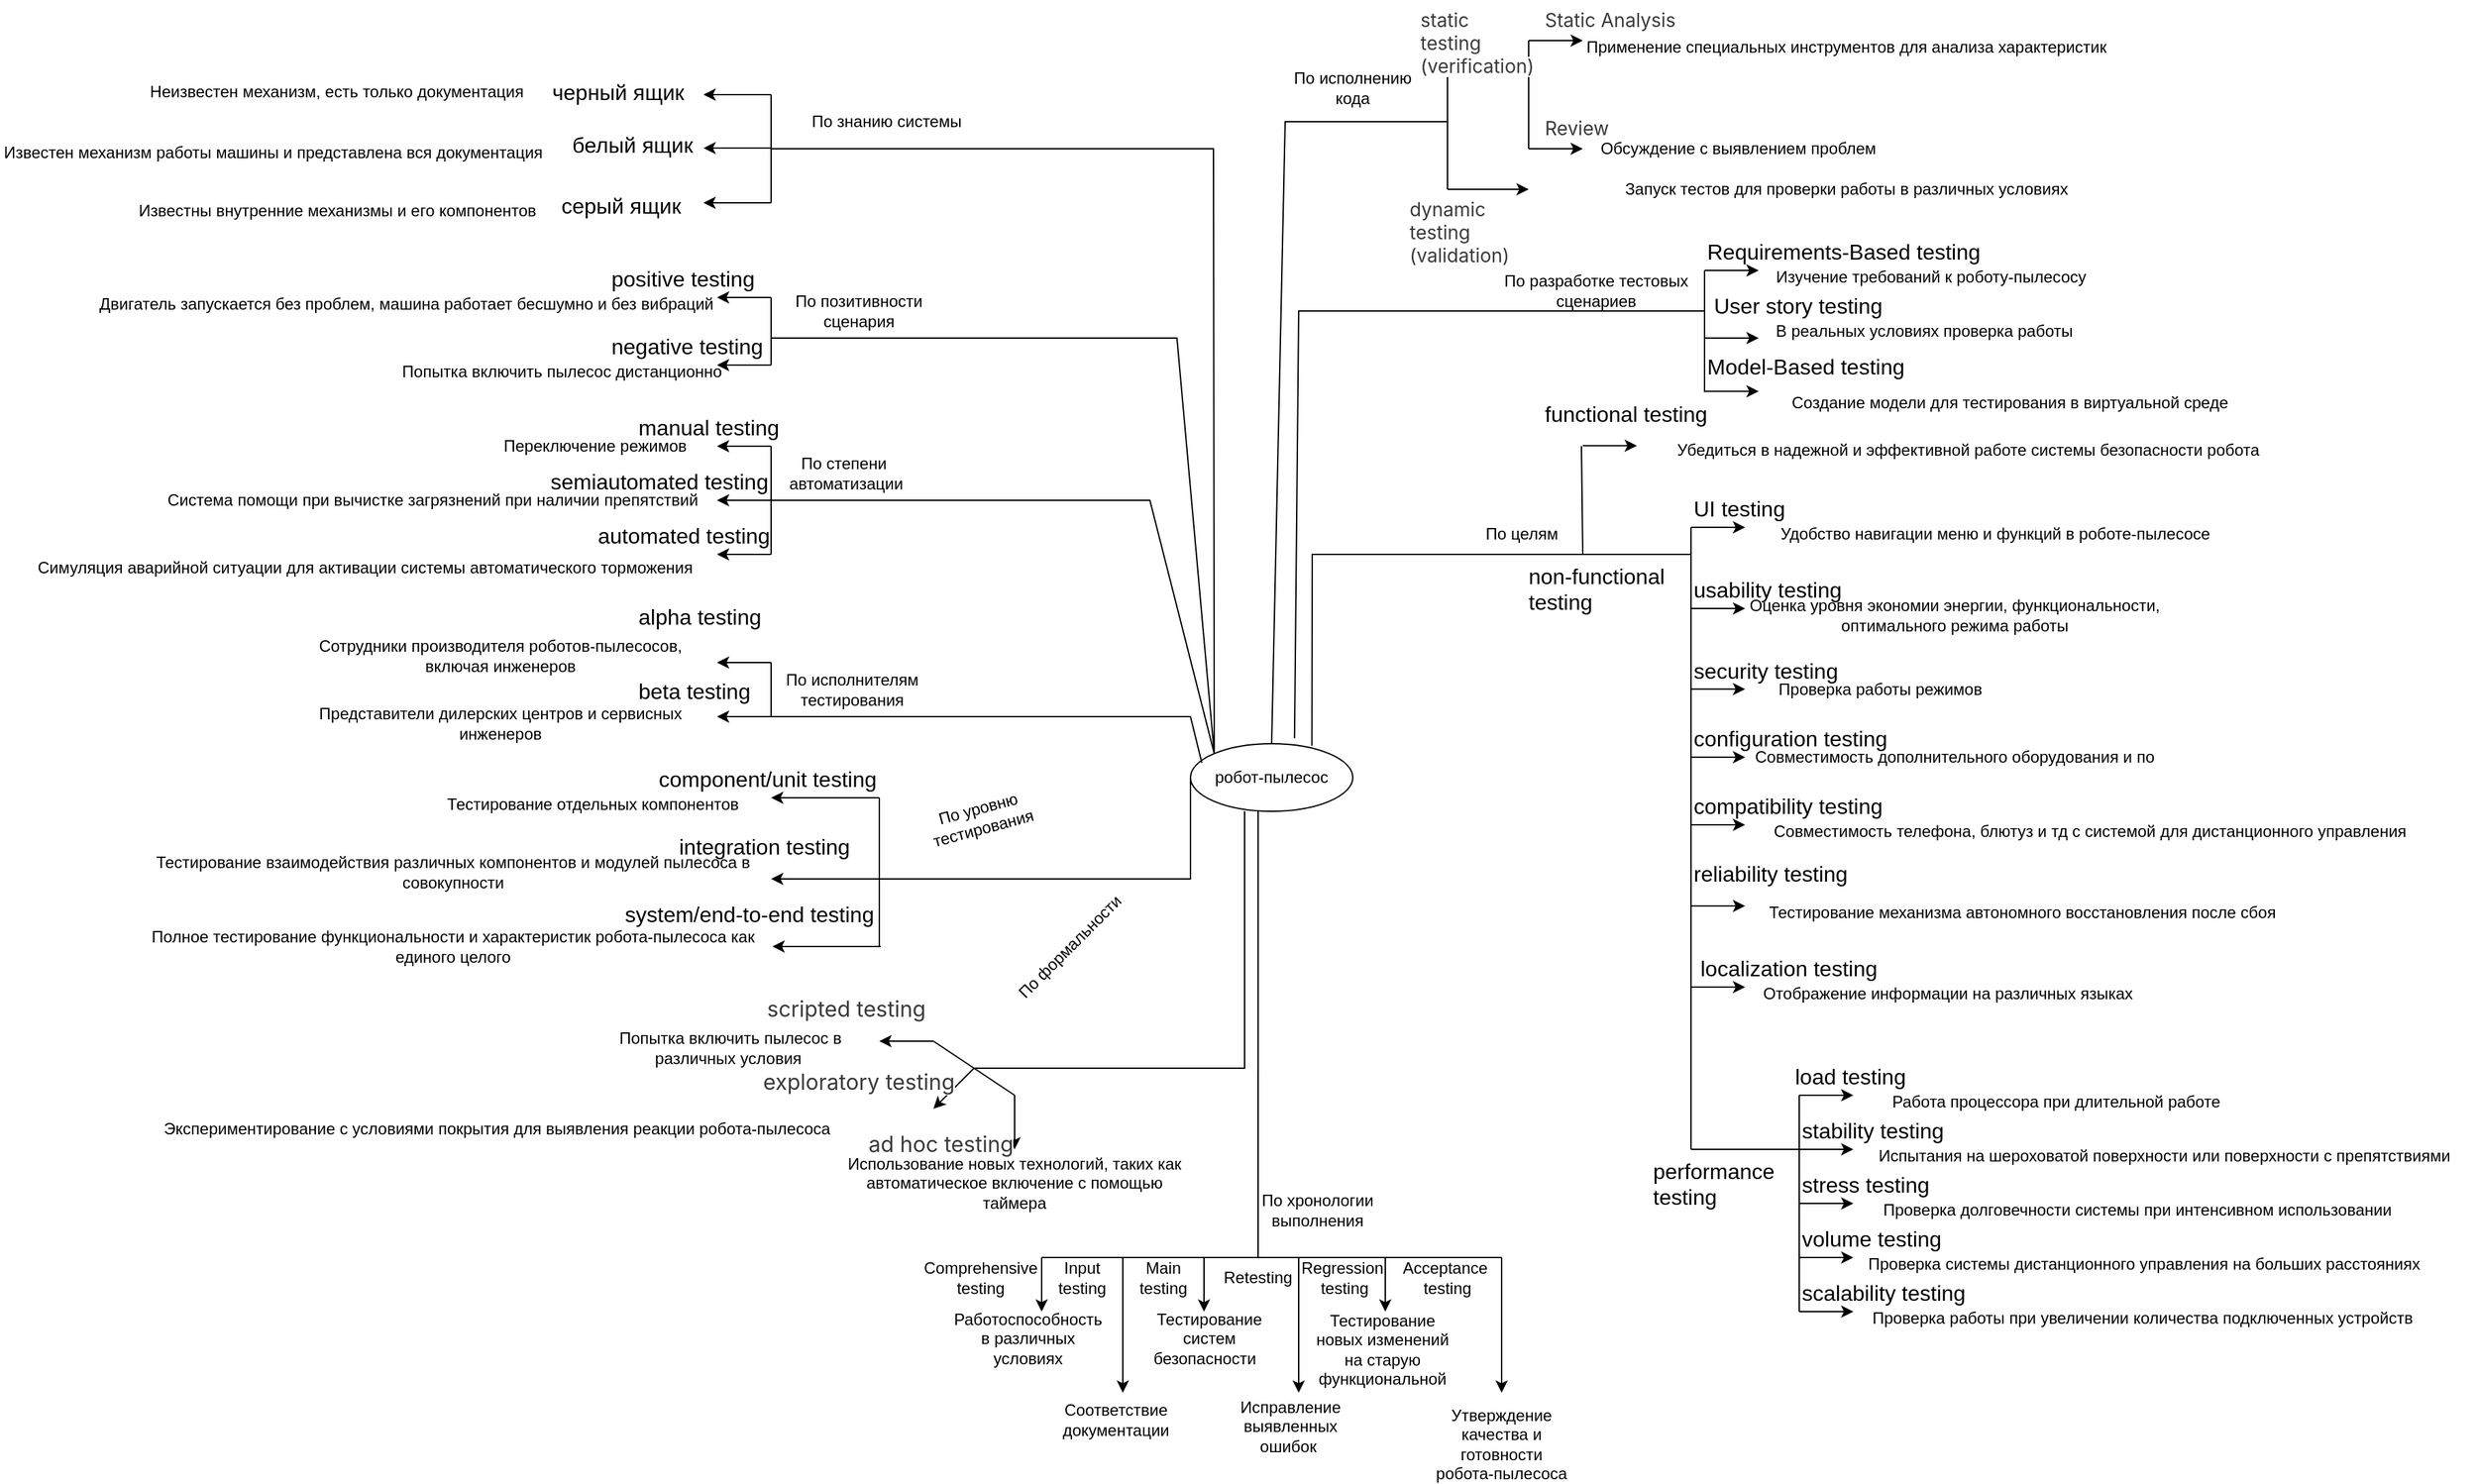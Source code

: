 <mxfile version="24.4.2" type="github">
  <diagram name="Страница — 1" id="Jsq6xCYmNxvNzVQoZNcL">
    <mxGraphModel dx="2459" dy="1100" grid="1" gridSize="10" guides="1" tooltips="1" connect="1" arrows="1" fold="1" page="1" pageScale="1" pageWidth="827" pageHeight="1169" math="0" shadow="0">
      <root>
        <mxCell id="0" />
        <mxCell id="1" parent="0" />
        <mxCell id="u6zsC0zCyDXQe2xTLqWm-1" value="робот-пылесос" style="ellipse;whiteSpace=wrap;html=1;" vertex="1" parent="1">
          <mxGeometry x="1360" y="750" width="120" height="50" as="geometry" />
        </mxCell>
        <mxCell id="u6zsC0zCyDXQe2xTLqWm-2" value="&lt;div&gt;По знанию системы&lt;/div&gt;" style="text;html=1;align=center;verticalAlign=middle;resizable=0;points=[];autosize=1;strokeColor=none;fillColor=none;" vertex="1" parent="1">
          <mxGeometry x="1070" y="275" width="130" height="30" as="geometry" />
        </mxCell>
        <mxCell id="u6zsC0zCyDXQe2xTLqWm-3" value="" style="endArrow=none;html=1;rounded=0;exitX=0;exitY=0;exitDx=0;exitDy=0;" edge="1" parent="1" source="u6zsC0zCyDXQe2xTLqWm-1">
          <mxGeometry width="50" height="50" relative="1" as="geometry">
            <mxPoint x="1100" y="440" as="sourcePoint" />
            <mxPoint x="1050" y="310" as="targetPoint" />
            <Array as="points">
              <mxPoint x="1377" y="310" />
              <mxPoint x="1210" y="310" />
            </Array>
          </mxGeometry>
        </mxCell>
        <mxCell id="u6zsC0zCyDXQe2xTLqWm-4" value="" style="endArrow=none;html=1;rounded=0;" edge="1" parent="1">
          <mxGeometry width="50" height="50" relative="1" as="geometry">
            <mxPoint x="1050" y="350" as="sourcePoint" />
            <mxPoint x="1050" y="270" as="targetPoint" />
          </mxGeometry>
        </mxCell>
        <mxCell id="u6zsC0zCyDXQe2xTLqWm-5" value="" style="endArrow=classic;html=1;rounded=0;" edge="1" parent="1">
          <mxGeometry width="50" height="50" relative="1" as="geometry">
            <mxPoint x="1050" y="270" as="sourcePoint" />
            <mxPoint x="1000" y="270" as="targetPoint" />
          </mxGeometry>
        </mxCell>
        <mxCell id="u6zsC0zCyDXQe2xTLqWm-6" value="" style="endArrow=classic;html=1;rounded=0;" edge="1" parent="1">
          <mxGeometry width="50" height="50" relative="1" as="geometry">
            <mxPoint x="1050" y="309.52" as="sourcePoint" />
            <mxPoint x="1000" y="309.52" as="targetPoint" />
          </mxGeometry>
        </mxCell>
        <mxCell id="u6zsC0zCyDXQe2xTLqWm-7" value="" style="endArrow=classic;html=1;rounded=0;" edge="1" parent="1">
          <mxGeometry width="50" height="50" relative="1" as="geometry">
            <mxPoint x="1050" y="350" as="sourcePoint" />
            <mxPoint x="1000" y="350" as="targetPoint" />
          </mxGeometry>
        </mxCell>
        <mxCell id="u6zsC0zCyDXQe2xTLqWm-8" value="Неизвестен механизм, есть только документация" style="text;html=1;align=center;verticalAlign=middle;whiteSpace=wrap;rounded=0;" vertex="1" parent="1">
          <mxGeometry x="553.75" y="243" width="350" height="50" as="geometry" />
        </mxCell>
        <mxCell id="u6zsC0zCyDXQe2xTLqWm-9" value="Известен механизм работы машины и представлена вся документация" style="text;html=1;align=center;verticalAlign=middle;whiteSpace=wrap;rounded=0;" vertex="1" parent="1">
          <mxGeometry x="480" y="283" width="403.75" height="60" as="geometry" />
        </mxCell>
        <mxCell id="u6zsC0zCyDXQe2xTLqWm-10" value="Известны внутренние механизмы и его компонентов" style="text;html=1;align=center;verticalAlign=middle;resizable=0;points=[];autosize=1;strokeColor=none;fillColor=none;" vertex="1" parent="1">
          <mxGeometry x="568.75" y="341" width="320" height="30" as="geometry" />
        </mxCell>
        <mxCell id="u6zsC0zCyDXQe2xTLqWm-11" value="" style="endArrow=none;html=1;rounded=0;exitX=0;exitY=0;exitDx=0;exitDy=0;" edge="1" parent="1" source="u6zsC0zCyDXQe2xTLqWm-1">
          <mxGeometry width="50" height="50" relative="1" as="geometry">
            <mxPoint x="1230" y="730" as="sourcePoint" />
            <mxPoint x="1050" y="450" as="targetPoint" />
            <Array as="points">
              <mxPoint x="1350" y="450" />
              <mxPoint x="1180" y="450" />
            </Array>
          </mxGeometry>
        </mxCell>
        <mxCell id="u6zsC0zCyDXQe2xTLqWm-12" value="" style="endArrow=none;html=1;rounded=0;" edge="1" parent="1">
          <mxGeometry width="50" height="50" relative="1" as="geometry">
            <mxPoint x="1050" y="470" as="sourcePoint" />
            <mxPoint x="1050" y="420" as="targetPoint" />
          </mxGeometry>
        </mxCell>
        <mxCell id="u6zsC0zCyDXQe2xTLqWm-13" value="" style="endArrow=classic;html=1;rounded=0;" edge="1" parent="1">
          <mxGeometry width="50" height="50" relative="1" as="geometry">
            <mxPoint x="1050" y="420" as="sourcePoint" />
            <mxPoint x="1010" y="420" as="targetPoint" />
          </mxGeometry>
        </mxCell>
        <mxCell id="u6zsC0zCyDXQe2xTLqWm-14" value="" style="endArrow=classic;html=1;rounded=0;" edge="1" parent="1">
          <mxGeometry width="50" height="50" relative="1" as="geometry">
            <mxPoint x="1050" y="470" as="sourcePoint" />
            <mxPoint x="1010" y="470" as="targetPoint" />
          </mxGeometry>
        </mxCell>
        <mxCell id="u6zsC0zCyDXQe2xTLqWm-15" value="По позитивности сценария" style="text;html=1;align=center;verticalAlign=middle;whiteSpace=wrap;rounded=0;" vertex="1" parent="1">
          <mxGeometry x="1060" y="410" width="110" height="40" as="geometry" />
        </mxCell>
        <mxCell id="u6zsC0zCyDXQe2xTLqWm-16" value="Двигатель запускается без проблем, машина работает бесшумно и без вибраций" style="text;html=1;align=center;verticalAlign=middle;resizable=0;points=[];autosize=1;strokeColor=none;fillColor=none;" vertex="1" parent="1">
          <mxGeometry x="540" y="410" width="480" height="30" as="geometry" />
        </mxCell>
        <mxCell id="u6zsC0zCyDXQe2xTLqWm-17" value="Попытка включить пылесос дистанционно" style="text;html=1;align=center;verticalAlign=middle;resizable=0;points=[];autosize=1;strokeColor=none;fillColor=none;" vertex="1" parent="1">
          <mxGeometry x="765" y="460" width="260" height="30" as="geometry" />
        </mxCell>
        <mxCell id="u6zsC0zCyDXQe2xTLqWm-18" value="" style="endArrow=none;html=1;rounded=0;exitX=0;exitY=0;exitDx=0;exitDy=0;" edge="1" parent="1" source="u6zsC0zCyDXQe2xTLqWm-1">
          <mxGeometry width="50" height="50" relative="1" as="geometry">
            <mxPoint x="1370" y="750" as="sourcePoint" />
            <mxPoint x="1050" y="570" as="targetPoint" />
            <Array as="points">
              <mxPoint x="1330" y="570" />
              <mxPoint x="1140" y="570" />
            </Array>
          </mxGeometry>
        </mxCell>
        <mxCell id="u6zsC0zCyDXQe2xTLqWm-19" value="По степени&amp;nbsp;&lt;div&gt;автоматизации&lt;/div&gt;" style="text;html=1;align=center;verticalAlign=middle;resizable=0;points=[];autosize=1;strokeColor=none;fillColor=none;" vertex="1" parent="1">
          <mxGeometry x="1050" y="530" width="110" height="40" as="geometry" />
        </mxCell>
        <mxCell id="u6zsC0zCyDXQe2xTLqWm-20" value="" style="endArrow=none;html=1;rounded=0;" edge="1" parent="1">
          <mxGeometry width="50" height="50" relative="1" as="geometry">
            <mxPoint x="1050" y="610" as="sourcePoint" />
            <mxPoint x="1050" y="530" as="targetPoint" />
          </mxGeometry>
        </mxCell>
        <mxCell id="u6zsC0zCyDXQe2xTLqWm-21" value="" style="endArrow=classic;html=1;rounded=0;" edge="1" parent="1">
          <mxGeometry width="50" height="50" relative="1" as="geometry">
            <mxPoint x="1050" y="530" as="sourcePoint" />
            <mxPoint x="1010" y="530" as="targetPoint" />
          </mxGeometry>
        </mxCell>
        <mxCell id="u6zsC0zCyDXQe2xTLqWm-22" value="Переключение режимов" style="text;html=1;align=center;verticalAlign=middle;whiteSpace=wrap;rounded=0;" vertex="1" parent="1">
          <mxGeometry x="840" y="520" width="160" height="20" as="geometry" />
        </mxCell>
        <mxCell id="u6zsC0zCyDXQe2xTLqWm-23" value="" style="endArrow=classic;html=1;rounded=0;" edge="1" parent="1">
          <mxGeometry width="50" height="50" relative="1" as="geometry">
            <mxPoint x="1050" y="570" as="sourcePoint" />
            <mxPoint x="1010" y="570" as="targetPoint" />
          </mxGeometry>
        </mxCell>
        <mxCell id="u6zsC0zCyDXQe2xTLqWm-24" value="" style="endArrow=classic;html=1;rounded=0;" edge="1" parent="1">
          <mxGeometry width="50" height="50" relative="1" as="geometry">
            <mxPoint x="1050" y="610" as="sourcePoint" />
            <mxPoint x="1010" y="610" as="targetPoint" />
          </mxGeometry>
        </mxCell>
        <mxCell id="u6zsC0zCyDXQe2xTLqWm-25" value="Система помощи при вычистке загрязнений при наличии препятствий" style="text;html=1;align=center;verticalAlign=middle;whiteSpace=wrap;rounded=0;" vertex="1" parent="1">
          <mxGeometry x="590" y="560" width="420" height="20" as="geometry" />
        </mxCell>
        <mxCell id="u6zsC0zCyDXQe2xTLqWm-26" value="Симуляция аварийной ситуации для активации системы автоматического торможения" style="text;html=1;align=center;verticalAlign=middle;whiteSpace=wrap;rounded=0;" vertex="1" parent="1">
          <mxGeometry x="490" y="600" width="520" height="40" as="geometry" />
        </mxCell>
        <mxCell id="u6zsC0zCyDXQe2xTLqWm-27" value="" style="endArrow=none;html=1;rounded=0;entryX=0.07;entryY=0.282;entryDx=0;entryDy=0;entryPerimeter=0;" edge="1" parent="1" target="u6zsC0zCyDXQe2xTLqWm-1">
          <mxGeometry width="50" height="50" relative="1" as="geometry">
            <mxPoint x="1050" y="730" as="sourcePoint" />
            <mxPoint x="1250" y="730" as="targetPoint" />
            <Array as="points">
              <mxPoint x="1200" y="730" />
              <mxPoint x="1360" y="730" />
            </Array>
          </mxGeometry>
        </mxCell>
        <mxCell id="u6zsC0zCyDXQe2xTLqWm-28" value="По исполнителям тестирования" style="text;html=1;align=center;verticalAlign=middle;whiteSpace=wrap;rounded=0;" vertex="1" parent="1">
          <mxGeometry x="1050" y="690" width="120" height="40" as="geometry" />
        </mxCell>
        <mxCell id="u6zsC0zCyDXQe2xTLqWm-29" value="" style="endArrow=none;html=1;rounded=0;" edge="1" parent="1">
          <mxGeometry width="50" height="50" relative="1" as="geometry">
            <mxPoint x="1050" y="730" as="sourcePoint" />
            <mxPoint x="1050" y="690" as="targetPoint" />
          </mxGeometry>
        </mxCell>
        <mxCell id="u6zsC0zCyDXQe2xTLqWm-30" value="" style="endArrow=classic;html=1;rounded=0;" edge="1" parent="1">
          <mxGeometry width="50" height="50" relative="1" as="geometry">
            <mxPoint x="1050" y="690" as="sourcePoint" />
            <mxPoint x="1010" y="690" as="targetPoint" />
          </mxGeometry>
        </mxCell>
        <mxCell id="u6zsC0zCyDXQe2xTLqWm-31" value="" style="endArrow=classic;html=1;rounded=0;" edge="1" parent="1">
          <mxGeometry width="50" height="50" relative="1" as="geometry">
            <mxPoint x="1050" y="730" as="sourcePoint" />
            <mxPoint x="1010" y="730" as="targetPoint" />
          </mxGeometry>
        </mxCell>
        <mxCell id="u6zsC0zCyDXQe2xTLqWm-32" value="Сотрудники производителя роботов-пылесосов, включая инженеров" style="text;html=1;align=center;verticalAlign=middle;whiteSpace=wrap;rounded=0;" vertex="1" parent="1">
          <mxGeometry x="690" y="670" width="320" height="30" as="geometry" />
        </mxCell>
        <mxCell id="u6zsC0zCyDXQe2xTLqWm-33" value="Представители дилерских центров и сервисных инженеров" style="text;html=1;align=center;verticalAlign=middle;whiteSpace=wrap;rounded=0;" vertex="1" parent="1">
          <mxGeometry x="700" y="720" width="300" height="30" as="geometry" />
        </mxCell>
        <mxCell id="u6zsC0zCyDXQe2xTLqWm-34" value="" style="endArrow=none;html=1;rounded=0;entryX=0;entryY=0.5;entryDx=0;entryDy=0;" edge="1" parent="1" target="u6zsC0zCyDXQe2xTLqWm-1">
          <mxGeometry width="50" height="50" relative="1" as="geometry">
            <mxPoint x="1130" y="850" as="sourcePoint" />
            <mxPoint x="1130" y="790" as="targetPoint" />
            <Array as="points">
              <mxPoint x="1360" y="850" />
            </Array>
          </mxGeometry>
        </mxCell>
        <mxCell id="u6zsC0zCyDXQe2xTLqWm-35" value="" style="endArrow=none;html=1;rounded=0;" edge="1" parent="1">
          <mxGeometry width="50" height="50" relative="1" as="geometry">
            <mxPoint x="1130" y="900" as="sourcePoint" />
            <mxPoint x="1130" y="790" as="targetPoint" />
          </mxGeometry>
        </mxCell>
        <mxCell id="u6zsC0zCyDXQe2xTLqWm-36" value="" style="endArrow=classic;html=1;rounded=0;" edge="1" parent="1">
          <mxGeometry width="50" height="50" relative="1" as="geometry">
            <mxPoint x="1130" y="790" as="sourcePoint" />
            <mxPoint x="1050" y="790" as="targetPoint" />
          </mxGeometry>
        </mxCell>
        <mxCell id="u6zsC0zCyDXQe2xTLqWm-37" value="По уровню тестирования" style="text;html=1;align=center;verticalAlign=middle;whiteSpace=wrap;rounded=0;rotation=-15;" vertex="1" parent="1">
          <mxGeometry x="1140" y="790" width="130" height="30" as="geometry" />
        </mxCell>
        <mxCell id="u6zsC0zCyDXQe2xTLqWm-38" value="Тестирование отдельных компонентов&amp;nbsp;" style="text;html=1;align=center;verticalAlign=middle;whiteSpace=wrap;rounded=0;" vertex="1" parent="1">
          <mxGeometry x="790" y="780" width="260" height="30" as="geometry" />
        </mxCell>
        <mxCell id="u6zsC0zCyDXQe2xTLqWm-39" value="" style="endArrow=classic;html=1;rounded=0;" edge="1" parent="1">
          <mxGeometry width="50" height="50" relative="1" as="geometry">
            <mxPoint x="1130" y="850" as="sourcePoint" />
            <mxPoint x="1050" y="850" as="targetPoint" />
          </mxGeometry>
        </mxCell>
        <mxCell id="u6zsC0zCyDXQe2xTLqWm-40" value="Тестирование взаимодействия различных компонентов и модулей пылесоса в совокупности" style="text;html=1;align=center;verticalAlign=middle;whiteSpace=wrap;rounded=0;" vertex="1" parent="1">
          <mxGeometry x="590" y="830" width="450" height="30" as="geometry" />
        </mxCell>
        <mxCell id="u6zsC0zCyDXQe2xTLqWm-41" value="" style="endArrow=classic;html=1;rounded=0;" edge="1" parent="1">
          <mxGeometry width="50" height="50" relative="1" as="geometry">
            <mxPoint x="1131" y="900" as="sourcePoint" />
            <mxPoint x="1051" y="900" as="targetPoint" />
          </mxGeometry>
        </mxCell>
        <mxCell id="u6zsC0zCyDXQe2xTLqWm-42" value="Полное тестирование функциональности и характеристик робота-пылесоса как единого целого" style="text;html=1;align=center;verticalAlign=middle;whiteSpace=wrap;rounded=0;" vertex="1" parent="1">
          <mxGeometry x="590" y="885" width="450" height="30" as="geometry" />
        </mxCell>
        <mxCell id="u6zsC0zCyDXQe2xTLqWm-43" value="" style="endArrow=none;html=1;rounded=0;" edge="1" parent="1">
          <mxGeometry width="50" height="50" relative="1" as="geometry">
            <mxPoint x="1200" y="990" as="sourcePoint" />
            <mxPoint x="1400" y="800" as="targetPoint" />
            <Array as="points">
              <mxPoint x="1400" y="990" />
            </Array>
          </mxGeometry>
        </mxCell>
        <mxCell id="u6zsC0zCyDXQe2xTLqWm-44" value="" style="endArrow=none;html=1;rounded=0;" edge="1" parent="1">
          <mxGeometry width="50" height="50" relative="1" as="geometry">
            <mxPoint x="1170" y="970" as="sourcePoint" />
            <mxPoint x="1230" y="1010" as="targetPoint" />
          </mxGeometry>
        </mxCell>
        <mxCell id="u6zsC0zCyDXQe2xTLqWm-45" value="По формальности" style="text;html=1;align=center;verticalAlign=middle;whiteSpace=wrap;rounded=0;rotation=-45;" vertex="1" parent="1">
          <mxGeometry x="1216.21" y="890" width="110" height="20" as="geometry" />
        </mxCell>
        <mxCell id="u6zsC0zCyDXQe2xTLqWm-46" value="" style="endArrow=classic;html=1;rounded=0;" edge="1" parent="1">
          <mxGeometry width="50" height="50" relative="1" as="geometry">
            <mxPoint x="1170" y="970" as="sourcePoint" />
            <mxPoint x="1130" y="970" as="targetPoint" />
          </mxGeometry>
        </mxCell>
        <mxCell id="u6zsC0zCyDXQe2xTLqWm-47" value="Попытка включить пылесос в различных условия&amp;nbsp;" style="text;html=1;align=center;verticalAlign=middle;whiteSpace=wrap;rounded=0;" vertex="1" parent="1">
          <mxGeometry x="910" y="960" width="220" height="30" as="geometry" />
        </mxCell>
        <mxCell id="u6zsC0zCyDXQe2xTLqWm-48" value="" style="endArrow=classic;html=1;rounded=0;" edge="1" parent="1">
          <mxGeometry width="50" height="50" relative="1" as="geometry">
            <mxPoint x="1200" y="990" as="sourcePoint" />
            <mxPoint x="1170" y="1020" as="targetPoint" />
          </mxGeometry>
        </mxCell>
        <mxCell id="u6zsC0zCyDXQe2xTLqWm-49" value="Экспериментирование с условиями покрытия для выявления реакции робота-пылесоса" style="text;html=1;align=center;verticalAlign=middle;whiteSpace=wrap;rounded=0;" vertex="1" parent="1">
          <mxGeometry x="575" y="1020" width="545" height="30" as="geometry" />
        </mxCell>
        <mxCell id="u6zsC0zCyDXQe2xTLqWm-50" value="" style="endArrow=classic;html=1;rounded=0;" edge="1" parent="1">
          <mxGeometry width="50" height="50" relative="1" as="geometry">
            <mxPoint x="1230" y="1010" as="sourcePoint" />
            <mxPoint x="1230" y="1050" as="targetPoint" />
          </mxGeometry>
        </mxCell>
        <mxCell id="u6zsC0zCyDXQe2xTLqWm-51" value="Использование новых технологий, таких как автоматическое включение с помощью таймера" style="text;html=1;align=center;verticalAlign=middle;whiteSpace=wrap;rounded=0;" vertex="1" parent="1">
          <mxGeometry x="1100" y="1060" width="260" height="30" as="geometry" />
        </mxCell>
        <mxCell id="u6zsC0zCyDXQe2xTLqWm-52" value="" style="endArrow=none;html=1;rounded=0;exitX=0.5;exitY=0;exitDx=0;exitDy=0;" edge="1" parent="1" source="u6zsC0zCyDXQe2xTLqWm-1">
          <mxGeometry width="50" height="50" relative="1" as="geometry">
            <mxPoint x="1560" y="540" as="sourcePoint" />
            <mxPoint x="1550" y="290" as="targetPoint" />
            <Array as="points">
              <mxPoint x="1430" y="290" />
            </Array>
          </mxGeometry>
        </mxCell>
        <mxCell id="u6zsC0zCyDXQe2xTLqWm-53" value="" style="endArrow=none;html=1;rounded=0;" edge="1" parent="1">
          <mxGeometry width="50" height="50" relative="1" as="geometry">
            <mxPoint x="1550" y="340" as="sourcePoint" />
            <mxPoint x="1550" y="250" as="targetPoint" />
          </mxGeometry>
        </mxCell>
        <mxCell id="u6zsC0zCyDXQe2xTLqWm-54" value="По&lt;span style=&quot;background-color: initial;&quot;&gt;&amp;nbsp;исполнению кода&lt;/span&gt;" style="text;html=1;align=center;verticalAlign=middle;whiteSpace=wrap;rounded=0;" vertex="1" parent="1">
          <mxGeometry x="1430" y="250" width="100" height="30" as="geometry" />
        </mxCell>
        <mxCell id="u6zsC0zCyDXQe2xTLqWm-55" value="" style="endArrow=none;html=1;rounded=0;" edge="1" parent="1">
          <mxGeometry width="50" height="50" relative="1" as="geometry">
            <mxPoint x="1550" y="250" as="sourcePoint" />
            <mxPoint x="1610" y="250" as="targetPoint" />
          </mxGeometry>
        </mxCell>
        <mxCell id="u6zsC0zCyDXQe2xTLqWm-56" value="" style="endArrow=none;html=1;rounded=0;" edge="1" parent="1">
          <mxGeometry width="50" height="50" relative="1" as="geometry">
            <mxPoint x="1610" y="310" as="sourcePoint" />
            <mxPoint x="1610" y="230" as="targetPoint" />
          </mxGeometry>
        </mxCell>
        <mxCell id="u6zsC0zCyDXQe2xTLqWm-57" value="" style="endArrow=classic;html=1;rounded=0;" edge="1" parent="1">
          <mxGeometry width="50" height="50" relative="1" as="geometry">
            <mxPoint x="1610" y="230" as="sourcePoint" />
            <mxPoint x="1650" y="230" as="targetPoint" />
          </mxGeometry>
        </mxCell>
        <mxCell id="u6zsC0zCyDXQe2xTLqWm-58" value="Применение специальных инструментов для анализа характеристик" style="text;html=1;align=center;verticalAlign=middle;whiteSpace=wrap;rounded=0;" vertex="1" parent="1">
          <mxGeometry x="1650" y="220" width="390" height="30" as="geometry" />
        </mxCell>
        <mxCell id="u6zsC0zCyDXQe2xTLqWm-59" value="" style="endArrow=classic;html=1;rounded=0;" edge="1" parent="1">
          <mxGeometry width="50" height="50" relative="1" as="geometry">
            <mxPoint x="1610" y="310" as="sourcePoint" />
            <mxPoint x="1650" y="310" as="targetPoint" />
          </mxGeometry>
        </mxCell>
        <mxCell id="u6zsC0zCyDXQe2xTLqWm-60" value="" style="endArrow=classic;html=1;rounded=0;" edge="1" parent="1">
          <mxGeometry width="50" height="50" relative="1" as="geometry">
            <mxPoint x="1550" y="340" as="sourcePoint" />
            <mxPoint x="1610" y="340" as="targetPoint" />
          </mxGeometry>
        </mxCell>
        <mxCell id="u6zsC0zCyDXQe2xTLqWm-61" value="Запуск тестов для проверки работы в различных условиях" style="text;html=1;align=center;verticalAlign=middle;whiteSpace=wrap;rounded=0;" vertex="1" parent="1">
          <mxGeometry x="1609" y="325" width="472" height="30" as="geometry" />
        </mxCell>
        <mxCell id="u6zsC0zCyDXQe2xTLqWm-62" value="Обсуждение с выявлением проблем" style="text;html=1;align=center;verticalAlign=middle;whiteSpace=wrap;rounded=0;" vertex="1" parent="1">
          <mxGeometry x="1650" y="295" width="230" height="30" as="geometry" />
        </mxCell>
        <mxCell id="u6zsC0zCyDXQe2xTLqWm-63" value="" style="endArrow=none;html=1;rounded=0;exitX=0.748;exitY=0.029;exitDx=0;exitDy=0;exitPerimeter=0;" edge="1" parent="1" source="u6zsC0zCyDXQe2xTLqWm-1">
          <mxGeometry width="50" height="50" relative="1" as="geometry">
            <mxPoint x="1450" y="740" as="sourcePoint" />
            <mxPoint x="1650" y="610" as="targetPoint" />
            <Array as="points">
              <mxPoint x="1450" y="610" />
              <mxPoint x="1570" y="610" />
            </Array>
          </mxGeometry>
        </mxCell>
        <mxCell id="u6zsC0zCyDXQe2xTLqWm-64" value="" style="endArrow=none;html=1;rounded=0;exitX=1;exitY=1;exitDx=0;exitDy=0;exitPerimeter=0;" edge="1" parent="1" source="u6zsC0zCyDXQe2xTLqWm-65">
          <mxGeometry width="50" height="50" relative="1" as="geometry">
            <mxPoint x="1649" y="620" as="sourcePoint" />
            <mxPoint x="1649" y="530" as="targetPoint" />
          </mxGeometry>
        </mxCell>
        <mxCell id="u6zsC0zCyDXQe2xTLqWm-65" value="По целям" style="text;html=1;align=center;verticalAlign=middle;whiteSpace=wrap;rounded=0;" vertex="1" parent="1">
          <mxGeometry x="1560" y="580" width="90" height="30" as="geometry" />
        </mxCell>
        <mxCell id="u6zsC0zCyDXQe2xTLqWm-66" value="" style="endArrow=classic;html=1;rounded=0;" edge="1" parent="1">
          <mxGeometry width="50" height="50" relative="1" as="geometry">
            <mxPoint x="1650" y="529.62" as="sourcePoint" />
            <mxPoint x="1690" y="529.62" as="targetPoint" />
          </mxGeometry>
        </mxCell>
        <mxCell id="u6zsC0zCyDXQe2xTLqWm-67" value="Убедиться в надежной и эффективной работе системы безопасности робота" style="text;html=1;align=center;verticalAlign=middle;whiteSpace=wrap;rounded=0;" vertex="1" parent="1">
          <mxGeometry x="1700" y="515" width="470" height="35" as="geometry" />
        </mxCell>
        <mxCell id="u6zsC0zCyDXQe2xTLqWm-68" value="" style="endArrow=none;html=1;rounded=0;exitX=1;exitY=1;exitDx=0;exitDy=0;" edge="1" parent="1" source="u6zsC0zCyDXQe2xTLqWm-65">
          <mxGeometry width="50" height="50" relative="1" as="geometry">
            <mxPoint x="1868" y="730" as="sourcePoint" />
            <mxPoint x="1730" y="610" as="targetPoint" />
            <Array as="points">
              <mxPoint x="1680" y="610" />
              <mxPoint x="1730" y="610" />
            </Array>
          </mxGeometry>
        </mxCell>
        <mxCell id="u6zsC0zCyDXQe2xTLqWm-69" value="" style="endArrow=none;html=1;rounded=0;" edge="1" parent="1">
          <mxGeometry width="50" height="50" relative="1" as="geometry">
            <mxPoint x="1730" y="1050" as="sourcePoint" />
            <mxPoint x="1730" y="590" as="targetPoint" />
          </mxGeometry>
        </mxCell>
        <mxCell id="u6zsC0zCyDXQe2xTLqWm-70" value="" style="endArrow=classic;html=1;rounded=0;" edge="1" parent="1">
          <mxGeometry width="50" height="50" relative="1" as="geometry">
            <mxPoint x="1730" y="590" as="sourcePoint" />
            <mxPoint x="1770" y="590" as="targetPoint" />
          </mxGeometry>
        </mxCell>
        <mxCell id="u6zsC0zCyDXQe2xTLqWm-71" value="Удобство навигации меню и функций в роботе-пылесосе" style="text;html=1;align=center;verticalAlign=middle;whiteSpace=wrap;rounded=0;" vertex="1" parent="1">
          <mxGeometry x="1780" y="580" width="350" height="30" as="geometry" />
        </mxCell>
        <mxCell id="u6zsC0zCyDXQe2xTLqWm-72" value="" style="endArrow=classic;html=1;rounded=0;" edge="1" parent="1">
          <mxGeometry width="50" height="50" relative="1" as="geometry">
            <mxPoint x="1730" y="650" as="sourcePoint" />
            <mxPoint x="1770" y="650" as="targetPoint" />
          </mxGeometry>
        </mxCell>
        <mxCell id="u6zsC0zCyDXQe2xTLqWm-73" value="Оценка уровня экономии энергии, функциональности, оптимального режима работы" style="text;html=1;align=center;verticalAlign=middle;whiteSpace=wrap;rounded=0;" vertex="1" parent="1">
          <mxGeometry x="1770" y="640" width="310" height="30" as="geometry" />
        </mxCell>
        <mxCell id="u6zsC0zCyDXQe2xTLqWm-74" value="" style="endArrow=classic;html=1;rounded=0;" edge="1" parent="1">
          <mxGeometry width="50" height="50" relative="1" as="geometry">
            <mxPoint x="1730" y="709.62" as="sourcePoint" />
            <mxPoint x="1770" y="709.62" as="targetPoint" />
          </mxGeometry>
        </mxCell>
        <mxCell id="u6zsC0zCyDXQe2xTLqWm-75" value="Проверка работы режимов" style="text;html=1;align=center;verticalAlign=middle;whiteSpace=wrap;rounded=0;" vertex="1" parent="1">
          <mxGeometry x="1780" y="695" width="180" height="30" as="geometry" />
        </mxCell>
        <mxCell id="u6zsC0zCyDXQe2xTLqWm-76" value="" style="endArrow=classic;html=1;rounded=0;" edge="1" parent="1">
          <mxGeometry width="50" height="50" relative="1" as="geometry">
            <mxPoint x="1730" y="760" as="sourcePoint" />
            <mxPoint x="1770" y="760" as="targetPoint" />
          </mxGeometry>
        </mxCell>
        <mxCell id="u6zsC0zCyDXQe2xTLqWm-77" value="Совместимость дополнительного оборудования и по" style="text;html=1;align=center;verticalAlign=middle;whiteSpace=wrap;rounded=0;" vertex="1" parent="1">
          <mxGeometry x="1770" y="740" width="310" height="40" as="geometry" />
        </mxCell>
        <mxCell id="u6zsC0zCyDXQe2xTLqWm-78" value="" style="endArrow=classic;html=1;rounded=0;" edge="1" parent="1">
          <mxGeometry width="50" height="50" relative="1" as="geometry">
            <mxPoint x="1730" y="810" as="sourcePoint" />
            <mxPoint x="1770" y="810" as="targetPoint" />
          </mxGeometry>
        </mxCell>
        <mxCell id="u6zsC0zCyDXQe2xTLqWm-79" value="Совместимость телефона, блютуз и тд с системой для дистанционного управления" style="text;html=1;align=center;verticalAlign=middle;whiteSpace=wrap;rounded=0;" vertex="1" parent="1">
          <mxGeometry x="1760" y="800" width="530" height="30" as="geometry" />
        </mxCell>
        <mxCell id="u6zsC0zCyDXQe2xTLqWm-80" value="Тестирование механизма автономного восстановления после сбоя" style="text;html=1;align=center;verticalAlign=middle;whiteSpace=wrap;rounded=0;" vertex="1" parent="1">
          <mxGeometry x="1770" y="870" width="410" height="10" as="geometry" />
        </mxCell>
        <mxCell id="u6zsC0zCyDXQe2xTLqWm-81" value="" style="endArrow=classic;html=1;rounded=0;" edge="1" parent="1">
          <mxGeometry width="50" height="50" relative="1" as="geometry">
            <mxPoint x="1730" y="870" as="sourcePoint" />
            <mxPoint x="1770" y="870" as="targetPoint" />
          </mxGeometry>
        </mxCell>
        <mxCell id="u6zsC0zCyDXQe2xTLqWm-82" value="" style="endArrow=classic;html=1;rounded=0;" edge="1" parent="1">
          <mxGeometry width="50" height="50" relative="1" as="geometry">
            <mxPoint x="1730" y="930" as="sourcePoint" />
            <mxPoint x="1770" y="930" as="targetPoint" />
          </mxGeometry>
        </mxCell>
        <mxCell id="u6zsC0zCyDXQe2xTLqWm-83" value="Отображение информации на различных языках" style="text;html=1;align=center;verticalAlign=middle;whiteSpace=wrap;rounded=0;" vertex="1" parent="1">
          <mxGeometry x="1780" y="920" width="280" height="30" as="geometry" />
        </mxCell>
        <mxCell id="u6zsC0zCyDXQe2xTLqWm-84" value="" style="endArrow=none;html=1;rounded=0;" edge="1" parent="1">
          <mxGeometry width="50" height="50" relative="1" as="geometry">
            <mxPoint x="1730" y="1050" as="sourcePoint" />
            <mxPoint x="1810" y="1050" as="targetPoint" />
          </mxGeometry>
        </mxCell>
        <mxCell id="u6zsC0zCyDXQe2xTLqWm-85" value="" style="endArrow=none;html=1;rounded=0;" edge="1" parent="1">
          <mxGeometry width="50" height="50" relative="1" as="geometry">
            <mxPoint x="1810" y="1170" as="sourcePoint" />
            <mxPoint x="1810" y="1010" as="targetPoint" />
          </mxGeometry>
        </mxCell>
        <mxCell id="u6zsC0zCyDXQe2xTLqWm-86" value="" style="endArrow=classic;html=1;rounded=0;" edge="1" parent="1">
          <mxGeometry width="50" height="50" relative="1" as="geometry">
            <mxPoint x="1810" y="1010" as="sourcePoint" />
            <mxPoint x="1850" y="1010" as="targetPoint" />
          </mxGeometry>
        </mxCell>
        <mxCell id="u6zsC0zCyDXQe2xTLqWm-87" value="Работа процессора при длительной работе" style="text;html=1;align=center;verticalAlign=middle;whiteSpace=wrap;rounded=0;" vertex="1" parent="1">
          <mxGeometry x="1850" y="1000" width="300" height="30" as="geometry" />
        </mxCell>
        <mxCell id="u6zsC0zCyDXQe2xTLqWm-88" value="" style="endArrow=classic;html=1;rounded=0;" edge="1" parent="1">
          <mxGeometry width="50" height="50" relative="1" as="geometry">
            <mxPoint x="1810" y="1050" as="sourcePoint" />
            <mxPoint x="1850" y="1050" as="targetPoint" />
          </mxGeometry>
        </mxCell>
        <mxCell id="u6zsC0zCyDXQe2xTLqWm-89" value="Испытания на шероховатой поверхности или поверхности с препятствиями" style="text;html=1;align=center;verticalAlign=middle;whiteSpace=wrap;rounded=0;" vertex="1" parent="1">
          <mxGeometry x="1850" y="1040" width="460" height="30" as="geometry" />
        </mxCell>
        <mxCell id="u6zsC0zCyDXQe2xTLqWm-90" value="" style="endArrow=classic;html=1;rounded=0;" edge="1" parent="1">
          <mxGeometry width="50" height="50" relative="1" as="geometry">
            <mxPoint x="1810" y="1090" as="sourcePoint" />
            <mxPoint x="1850" y="1090" as="targetPoint" />
          </mxGeometry>
        </mxCell>
        <mxCell id="u6zsC0zCyDXQe2xTLqWm-91" value="Проверка долговечности системы при интенсивном использовании" style="text;html=1;align=center;verticalAlign=middle;whiteSpace=wrap;rounded=0;" vertex="1" parent="1">
          <mxGeometry x="1850" y="1080" width="420" height="30" as="geometry" />
        </mxCell>
        <mxCell id="u6zsC0zCyDXQe2xTLqWm-92" value="" style="endArrow=classic;html=1;rounded=0;" edge="1" parent="1">
          <mxGeometry width="50" height="50" relative="1" as="geometry">
            <mxPoint x="1810" y="1130" as="sourcePoint" />
            <mxPoint x="1850" y="1130" as="targetPoint" />
          </mxGeometry>
        </mxCell>
        <mxCell id="u6zsC0zCyDXQe2xTLqWm-93" value="Проверка системы дистанционного управления на больших расстояниях" style="text;html=1;align=center;verticalAlign=middle;whiteSpace=wrap;rounded=0;" vertex="1" parent="1">
          <mxGeometry x="1850" y="1120" width="430" height="30" as="geometry" />
        </mxCell>
        <mxCell id="u6zsC0zCyDXQe2xTLqWm-94" value="" style="endArrow=classic;html=1;rounded=0;" edge="1" parent="1">
          <mxGeometry width="50" height="50" relative="1" as="geometry">
            <mxPoint x="1810" y="1170" as="sourcePoint" />
            <mxPoint x="1850" y="1170" as="targetPoint" />
          </mxGeometry>
        </mxCell>
        <mxCell id="u6zsC0zCyDXQe2xTLqWm-95" value="Проверка работы при увеличении количества подключенных устройств&amp;nbsp;" style="text;html=1;align=center;verticalAlign=middle;whiteSpace=wrap;rounded=0;" vertex="1" parent="1">
          <mxGeometry x="1851" y="1160" width="429" height="30" as="geometry" />
        </mxCell>
        <mxCell id="u6zsC0zCyDXQe2xTLqWm-96" value="" style="endArrow=none;html=1;rounded=0;entryX=0.417;entryY=1;entryDx=0;entryDy=0;entryPerimeter=0;" edge="1" parent="1" target="u6zsC0zCyDXQe2xTLqWm-1">
          <mxGeometry width="50" height="50" relative="1" as="geometry">
            <mxPoint x="1410" y="1130" as="sourcePoint" />
            <mxPoint x="1470" y="980" as="targetPoint" />
          </mxGeometry>
        </mxCell>
        <mxCell id="u6zsC0zCyDXQe2xTLqWm-97" value="По хронологии выполнения" style="text;html=1;align=center;verticalAlign=middle;whiteSpace=wrap;rounded=0;" vertex="1" parent="1">
          <mxGeometry x="1404" y="1080" width="100" height="30" as="geometry" />
        </mxCell>
        <mxCell id="u6zsC0zCyDXQe2xTLqWm-98" value="" style="endArrow=none;html=1;rounded=0;" edge="1" parent="1">
          <mxGeometry width="50" height="50" relative="1" as="geometry">
            <mxPoint x="1250" y="1130" as="sourcePoint" />
            <mxPoint x="1590" y="1130" as="targetPoint" />
          </mxGeometry>
        </mxCell>
        <mxCell id="u6zsC0zCyDXQe2xTLqWm-99" value="" style="endArrow=classic;html=1;rounded=0;" edge="1" parent="1">
          <mxGeometry width="50" height="50" relative="1" as="geometry">
            <mxPoint x="1250" y="1130" as="sourcePoint" />
            <mxPoint x="1250" y="1170" as="targetPoint" />
          </mxGeometry>
        </mxCell>
        <mxCell id="u6zsC0zCyDXQe2xTLqWm-100" value="Работоспособность в различных условиях" style="text;html=1;align=center;verticalAlign=middle;whiteSpace=wrap;rounded=0;" vertex="1" parent="1">
          <mxGeometry x="1180" y="1170" width="120" height="40" as="geometry" />
        </mxCell>
        <mxCell id="u6zsC0zCyDXQe2xTLqWm-101" value="" style="endArrow=classic;html=1;rounded=0;" edge="1" parent="1">
          <mxGeometry width="50" height="50" relative="1" as="geometry">
            <mxPoint x="1310" y="1130" as="sourcePoint" />
            <mxPoint x="1310" y="1230" as="targetPoint" />
          </mxGeometry>
        </mxCell>
        <mxCell id="u6zsC0zCyDXQe2xTLqWm-102" value="Соответствие документации" style="text;html=1;align=center;verticalAlign=middle;whiteSpace=wrap;rounded=0;" vertex="1" parent="1">
          <mxGeometry x="1260" y="1230" width="90" height="40" as="geometry" />
        </mxCell>
        <mxCell id="u6zsC0zCyDXQe2xTLqWm-103" value="" style="endArrow=classic;html=1;rounded=0;" edge="1" parent="1">
          <mxGeometry width="50" height="50" relative="1" as="geometry">
            <mxPoint x="1370" y="1130" as="sourcePoint" />
            <mxPoint x="1370" y="1170" as="targetPoint" />
          </mxGeometry>
        </mxCell>
        <mxCell id="u6zsC0zCyDXQe2xTLqWm-104" value="Тестирование систем безопасности&amp;nbsp;&lt;span style=&quot;background-color: initial;&quot;&gt;&amp;nbsp;&lt;/span&gt;" style="text;html=1;align=center;verticalAlign=middle;whiteSpace=wrap;rounded=0;" vertex="1" parent="1">
          <mxGeometry x="1344" y="1175" width="60" height="30" as="geometry" />
        </mxCell>
        <mxCell id="u6zsC0zCyDXQe2xTLqWm-105" value="" style="endArrow=classic;html=1;rounded=0;" edge="1" parent="1">
          <mxGeometry width="50" height="50" relative="1" as="geometry">
            <mxPoint x="1440" y="1130" as="sourcePoint" />
            <mxPoint x="1440" y="1230" as="targetPoint" />
          </mxGeometry>
        </mxCell>
        <mxCell id="u6zsC0zCyDXQe2xTLqWm-106" value="Исправление выявленных ошибок&amp;nbsp;" style="text;html=1;align=center;verticalAlign=middle;whiteSpace=wrap;rounded=0;" vertex="1" parent="1">
          <mxGeometry x="1404" y="1240" width="60" height="30" as="geometry" />
        </mxCell>
        <mxCell id="u6zsC0zCyDXQe2xTLqWm-107" value="" style="endArrow=classic;html=1;rounded=0;" edge="1" parent="1">
          <mxGeometry width="50" height="50" relative="1" as="geometry">
            <mxPoint x="1504" y="1130" as="sourcePoint" />
            <mxPoint x="1504" y="1170" as="targetPoint" />
          </mxGeometry>
        </mxCell>
        <mxCell id="u6zsC0zCyDXQe2xTLqWm-108" value="Тестирование новых изменений на старую функциональной" style="text;html=1;align=center;verticalAlign=middle;whiteSpace=wrap;rounded=0;" vertex="1" parent="1">
          <mxGeometry x="1444" y="1170" width="116" height="55" as="geometry" />
        </mxCell>
        <mxCell id="u6zsC0zCyDXQe2xTLqWm-109" value="" style="endArrow=classic;html=1;rounded=0;" edge="1" parent="1">
          <mxGeometry width="50" height="50" relative="1" as="geometry">
            <mxPoint x="1590" y="1130" as="sourcePoint" />
            <mxPoint x="1590" y="1230" as="targetPoint" />
          </mxGeometry>
        </mxCell>
        <mxCell id="u6zsC0zCyDXQe2xTLqWm-110" value="Утверждение качества и готовности робота-пылесоса" style="text;html=1;align=center;verticalAlign=middle;whiteSpace=wrap;rounded=0;" vertex="1" parent="1">
          <mxGeometry x="1540" y="1240" width="100" height="55" as="geometry" />
        </mxCell>
        <mxCell id="u6zsC0zCyDXQe2xTLqWm-111" value="" style="endArrow=none;html=1;rounded=0;exitX=0.641;exitY=-0.081;exitDx=0;exitDy=0;exitPerimeter=0;" edge="1" parent="1" source="u6zsC0zCyDXQe2xTLqWm-1">
          <mxGeometry width="50" height="50" relative="1" as="geometry">
            <mxPoint x="1560" y="980" as="sourcePoint" />
            <mxPoint x="1740" y="430" as="targetPoint" />
            <Array as="points">
              <mxPoint x="1440" y="430" />
              <mxPoint x="1600" y="430" />
            </Array>
          </mxGeometry>
        </mxCell>
        <mxCell id="u6zsC0zCyDXQe2xTLqWm-112" value="По разработке тестовых сценариев" style="text;html=1;align=center;verticalAlign=middle;whiteSpace=wrap;rounded=0;" vertex="1" parent="1">
          <mxGeometry x="1590" y="400" width="140" height="30" as="geometry" />
        </mxCell>
        <mxCell id="u6zsC0zCyDXQe2xTLqWm-113" value="" style="endArrow=none;html=1;rounded=0;" edge="1" parent="1">
          <mxGeometry width="50" height="50" relative="1" as="geometry">
            <mxPoint x="1740" y="490" as="sourcePoint" />
            <mxPoint x="1740" y="400" as="targetPoint" />
          </mxGeometry>
        </mxCell>
        <mxCell id="u6zsC0zCyDXQe2xTLqWm-114" value="" style="endArrow=classic;html=1;rounded=0;" edge="1" parent="1">
          <mxGeometry width="50" height="50" relative="1" as="geometry">
            <mxPoint x="1740" y="400" as="sourcePoint" />
            <mxPoint x="1780" y="400" as="targetPoint" />
          </mxGeometry>
        </mxCell>
        <mxCell id="u6zsC0zCyDXQe2xTLqWm-115" value="Изучение требований к роботу-пылесосу" style="text;html=1;align=center;verticalAlign=middle;whiteSpace=wrap;rounded=0;" vertex="1" parent="1">
          <mxGeometry x="1780" y="390" width="255" height="30" as="geometry" />
        </mxCell>
        <mxCell id="u6zsC0zCyDXQe2xTLqWm-116" value="" style="endArrow=classic;html=1;rounded=0;" edge="1" parent="1">
          <mxGeometry width="50" height="50" relative="1" as="geometry">
            <mxPoint x="1740" y="450" as="sourcePoint" />
            <mxPoint x="1780" y="450" as="targetPoint" />
          </mxGeometry>
        </mxCell>
        <mxCell id="u6zsC0zCyDXQe2xTLqWm-117" value="" style="endArrow=classic;html=1;rounded=0;" edge="1" parent="1">
          <mxGeometry width="50" height="50" relative="1" as="geometry">
            <mxPoint x="1740" y="489.39" as="sourcePoint" />
            <mxPoint x="1780" y="489.39" as="targetPoint" />
          </mxGeometry>
        </mxCell>
        <mxCell id="u6zsC0zCyDXQe2xTLqWm-118" value="В реальных условиях проверка работы" style="text;html=1;align=center;verticalAlign=middle;whiteSpace=wrap;rounded=0;" vertex="1" parent="1">
          <mxGeometry x="1770" y="430" width="265" height="30" as="geometry" />
        </mxCell>
        <mxCell id="u6zsC0zCyDXQe2xTLqWm-119" value="Создание модели для тестирования в виртуальной среде&amp;nbsp;" style="text;html=1;align=center;verticalAlign=middle;whiteSpace=wrap;rounded=0;" vertex="1" parent="1">
          <mxGeometry x="1785" y="480" width="365" height="35" as="geometry" />
        </mxCell>
        <mxCell id="u6zsC0zCyDXQe2xTLqWm-120" value="&lt;span style=&quot;font-family: Arial, sans-serif; font-size: 16px; text-align: start;&quot;&gt;черный ящик&lt;/span&gt;" style="text;html=1;align=center;verticalAlign=middle;whiteSpace=wrap;rounded=0;" vertex="1" parent="1">
          <mxGeometry x="883.75" y="268" width="106.25" as="geometry" />
        </mxCell>
        <mxCell id="u6zsC0zCyDXQe2xTLqWm-121" value="&lt;span style=&quot;color: rgb(0, 0, 0); font-family: Arial, sans-serif; font-size: 16px; font-style: normal; font-variant-ligatures: normal; font-variant-caps: normal; font-weight: 400; letter-spacing: normal; orphans: 2; text-align: start; text-indent: 0px; text-transform: none; widows: 2; word-spacing: 0px; -webkit-text-stroke-width: 0px; white-space: normal; text-decoration-thickness: initial; text-decoration-style: initial; text-decoration-color: initial; display: inline !important; float: none;&quot;&gt;белый ящик&lt;/span&gt;" style="text;whiteSpace=wrap;html=1;" vertex="1" parent="1">
          <mxGeometry x="901.25" y="291" width="105" height="50" as="geometry" />
        </mxCell>
        <mxCell id="u6zsC0zCyDXQe2xTLqWm-122" value="&lt;span style=&quot;color: rgb(0, 0, 0); font-family: Arial, sans-serif; font-size: 16px; font-style: normal; font-variant-ligatures: normal; font-variant-caps: normal; font-weight: 400; letter-spacing: normal; orphans: 2; text-align: start; text-indent: 0px; text-transform: none; widows: 2; word-spacing: 0px; -webkit-text-stroke-width: 0px; white-space: normal; text-decoration-thickness: initial; text-decoration-style: initial; text-decoration-color: initial; display: inline !important; float: none;&quot;&gt;серый ящик&lt;/span&gt;" style="text;whiteSpace=wrap;html=1;" vertex="1" parent="1">
          <mxGeometry x="892.5" y="336" width="107.5" height="40" as="geometry" />
        </mxCell>
        <mxCell id="u6zsC0zCyDXQe2xTLqWm-123" value="&lt;span style=&quot;color: rgb(0, 0, 0); font-family: Arial, sans-serif; font-size: 16px; font-style: normal; font-variant-ligatures: normal; font-variant-caps: normal; font-weight: 400; letter-spacing: normal; orphans: 2; text-align: start; text-indent: 0px; text-transform: none; widows: 2; word-spacing: 0px; -webkit-text-stroke-width: 0px; white-space: normal; text-decoration-thickness: initial; text-decoration-style: initial; text-decoration-color: initial; display: inline !important; float: none;&quot;&gt;manual testing&lt;/span&gt;" style="text;whiteSpace=wrap;html=1;" vertex="1" parent="1">
          <mxGeometry x="950" y="500" width="140" height="40" as="geometry" />
        </mxCell>
        <mxCell id="u6zsC0zCyDXQe2xTLqWm-124" value="&lt;span style=&quot;color: rgb(0, 0, 0); font-family: Arial, sans-serif; font-size: 16px; font-style: normal; font-variant-ligatures: normal; font-variant-caps: normal; font-weight: 400; letter-spacing: normal; orphans: 2; text-align: start; text-indent: 0px; text-transform: none; widows: 2; word-spacing: 0px; -webkit-text-stroke-width: 0px; white-space: normal; text-decoration-thickness: initial; text-decoration-style: initial; text-decoration-color: initial; display: inline !important; float: none;&quot;&gt;automated testing&lt;/span&gt;" style="text;whiteSpace=wrap;html=1;" vertex="1" parent="1">
          <mxGeometry x="920" y="580" width="160" height="40" as="geometry" />
        </mxCell>
        <mxCell id="u6zsC0zCyDXQe2xTLqWm-125" value="&lt;span style=&quot;color: rgb(0, 0, 0); font-family: Arial, sans-serif; font-size: 16px; font-style: normal; font-variant-ligatures: normal; font-variant-caps: normal; font-weight: 400; letter-spacing: normal; orphans: 2; text-align: start; text-indent: 0px; text-transform: none; widows: 2; word-spacing: 0px; -webkit-text-stroke-width: 0px; white-space: normal; text-decoration-thickness: initial; text-decoration-style: initial; text-decoration-color: initial; display: inline !important; float: none;&quot;&gt;semiautomated testing&lt;/span&gt;" style="text;whiteSpace=wrap;html=1;" vertex="1" parent="1">
          <mxGeometry x="885" y="540" width="190" height="40" as="geometry" />
        </mxCell>
        <mxCell id="u6zsC0zCyDXQe2xTLqWm-126" value="&lt;span style=&quot;color: rgb(0, 0, 0); font-family: Arial, sans-serif; font-size: 16px; font-style: normal; font-variant-ligatures: normal; font-variant-caps: normal; font-weight: 400; letter-spacing: normal; orphans: 2; text-align: start; text-indent: 0px; text-transform: none; widows: 2; word-spacing: 0px; -webkit-text-stroke-width: 0px; white-space: normal; text-decoration-thickness: initial; text-decoration-style: initial; text-decoration-color: initial; display: inline !important; float: none;&quot;&gt;component/unit testing&lt;/span&gt;" style="text;whiteSpace=wrap;html=1;" vertex="1" parent="1">
          <mxGeometry x="965" y="760" width="190" height="40" as="geometry" />
        </mxCell>
        <mxCell id="u6zsC0zCyDXQe2xTLqWm-127" value="&lt;span style=&quot;color: rgb(0, 0, 0); font-family: Arial, sans-serif; font-size: 16px; font-style: normal; font-variant-ligatures: normal; font-variant-caps: normal; font-weight: 400; letter-spacing: normal; orphans: 2; text-align: start; text-indent: 0px; text-transform: none; widows: 2; word-spacing: 0px; -webkit-text-stroke-width: 0px; white-space: normal; text-decoration-thickness: initial; text-decoration-style: initial; text-decoration-color: initial; display: inline !important; float: none;&quot;&gt;integration testing&lt;/span&gt;" style="text;whiteSpace=wrap;html=1;" vertex="1" parent="1">
          <mxGeometry x="980" y="810" width="160" height="40" as="geometry" />
        </mxCell>
        <mxCell id="u6zsC0zCyDXQe2xTLqWm-128" value="&lt;span style=&quot;color: rgb(0, 0, 0); font-family: Arial, sans-serif; font-size: 16px; font-style: normal; font-variant-ligatures: normal; font-variant-caps: normal; font-weight: 400; letter-spacing: normal; orphans: 2; text-align: start; text-indent: 0px; text-transform: none; widows: 2; word-spacing: 0px; -webkit-text-stroke-width: 0px; white-space: normal; text-decoration-thickness: initial; text-decoration-style: initial; text-decoration-color: initial; display: inline !important; float: none;&quot;&gt;system/end-to-end testing&lt;/span&gt;" style="text;whiteSpace=wrap;html=1;" vertex="1" parent="1">
          <mxGeometry x="940" y="860" width="220" height="40" as="geometry" />
        </mxCell>
        <mxCell id="u6zsC0zCyDXQe2xTLqWm-129" value="&lt;span style=&quot;color: rgb(0, 0, 0); font-family: Arial, sans-serif; font-size: 16px; font-style: normal; font-variant-ligatures: normal; font-variant-caps: normal; font-weight: 400; letter-spacing: normal; orphans: 2; text-align: start; text-indent: 0px; text-transform: none; widows: 2; word-spacing: 0px; -webkit-text-stroke-width: 0px; white-space: normal; text-decoration-thickness: initial; text-decoration-style: initial; text-decoration-color: initial; display: inline !important; float: none;&quot;&gt;alpha testing&lt;/span&gt;" style="text;whiteSpace=wrap;html=1;" vertex="1" parent="1">
          <mxGeometry x="950" y="640" width="120" height="40" as="geometry" />
        </mxCell>
        <mxCell id="u6zsC0zCyDXQe2xTLqWm-130" value="&lt;span style=&quot;color: rgb(0, 0, 0); font-family: Arial, sans-serif; font-size: 16px; font-style: normal; font-variant-ligatures: normal; font-variant-caps: normal; font-weight: 400; letter-spacing: normal; orphans: 2; text-align: start; text-indent: 0px; text-transform: none; widows: 2; word-spacing: 0px; -webkit-text-stroke-width: 0px; white-space: normal; text-decoration-thickness: initial; text-decoration-style: initial; text-decoration-color: initial; display: inline !important; float: none;&quot;&gt;beta testing&lt;/span&gt;" style="text;whiteSpace=wrap;html=1;" vertex="1" parent="1">
          <mxGeometry x="950" y="695" width="120" height="40" as="geometry" />
        </mxCell>
        <mxCell id="u6zsC0zCyDXQe2xTLqWm-131" value="&lt;span style=&quot;color: rgb(0, 0, 0); font-family: Arial, sans-serif; font-size: 16px; font-style: normal; font-variant-ligatures: normal; font-variant-caps: normal; font-weight: 400; letter-spacing: normal; orphans: 2; text-align: start; text-indent: 0px; text-transform: none; widows: 2; word-spacing: 0px; -webkit-text-stroke-width: 0px; white-space: normal; text-decoration-thickness: initial; text-decoration-style: initial; text-decoration-color: initial; display: inline !important; float: none;&quot;&gt;positive testing&lt;/span&gt;" style="text;whiteSpace=wrap;html=1;" vertex="1" parent="1">
          <mxGeometry x="930" y="390" width="140" height="40" as="geometry" />
        </mxCell>
        <mxCell id="u6zsC0zCyDXQe2xTLqWm-132" value="&lt;span style=&quot;color: rgb(0, 0, 0); font-family: Arial, sans-serif; font-size: 16px; font-style: normal; font-variant-ligatures: normal; font-variant-caps: normal; font-weight: 400; letter-spacing: normal; orphans: 2; text-align: start; text-indent: 0px; text-transform: none; widows: 2; word-spacing: 0px; -webkit-text-stroke-width: 0px; white-space: normal; text-decoration-thickness: initial; text-decoration-style: initial; text-decoration-color: initial; display: inline !important; float: none;&quot;&gt;negative testing&lt;/span&gt;" style="text;whiteSpace=wrap;html=1;" vertex="1" parent="1">
          <mxGeometry x="930" y="440" width="150" height="40" as="geometry" />
        </mxCell>
        <mxCell id="u6zsC0zCyDXQe2xTLqWm-133" value="&lt;span style=&quot;color: rgb(0, 0, 0); font-family: Arial, sans-serif; font-size: 16px; font-style: normal; font-variant-ligatures: normal; font-variant-caps: normal; font-weight: 400; letter-spacing: normal; orphans: 2; text-align: start; text-indent: 0px; text-transform: none; widows: 2; word-spacing: 0px; -webkit-text-stroke-width: 0px; white-space: normal; text-decoration-thickness: initial; text-decoration-style: initial; text-decoration-color: initial; display: inline !important; float: none;&quot;&gt;stress testing&lt;/span&gt;" style="text;whiteSpace=wrap;html=1;" vertex="1" parent="1">
          <mxGeometry x="1810" y="1060" width="130" height="40" as="geometry" />
        </mxCell>
        <mxCell id="u6zsC0zCyDXQe2xTLqWm-134" value="&lt;span style=&quot;color: rgb(0, 0, 0); font-family: Arial, sans-serif; font-size: 16px; font-style: normal; font-variant-ligatures: normal; font-variant-caps: normal; font-weight: 400; letter-spacing: normal; orphans: 2; text-align: start; text-indent: 0px; text-transform: none; widows: 2; word-spacing: 0px; -webkit-text-stroke-width: 0px; white-space: normal; text-decoration-thickness: initial; text-decoration-style: initial; text-decoration-color: initial; display: inline !important; float: none;&quot;&gt;stability&lt;span&gt;&amp;nbsp;&lt;/span&gt;&lt;/span&gt;&lt;span style=&quot;font-family: Arial, sans-serif; font-size: 16px;&quot;&gt;testing&lt;/span&gt;" style="text;whiteSpace=wrap;html=1;" vertex="1" parent="1">
          <mxGeometry x="1810" y="1020" width="90" height="40" as="geometry" />
        </mxCell>
        <mxCell id="u6zsC0zCyDXQe2xTLqWm-135" value="&lt;span style=&quot;color: rgb(0, 0, 0); font-family: Arial, sans-serif; font-size: 16px; font-style: normal; font-variant-ligatures: normal; font-variant-caps: normal; font-weight: 400; letter-spacing: normal; orphans: 2; text-align: start; text-indent: 0px; text-transform: none; widows: 2; word-spacing: 0px; -webkit-text-stroke-width: 0px; white-space: normal; text-decoration-thickness: initial; text-decoration-style: initial; text-decoration-color: initial; display: inline !important; float: none;&quot;&gt;localization testing&lt;/span&gt;" style="text;whiteSpace=wrap;html=1;" vertex="1" parent="1">
          <mxGeometry x="1735" y="900" width="160" height="40" as="geometry" />
        </mxCell>
        <mxCell id="u6zsC0zCyDXQe2xTLqWm-136" value="&lt;span style=&quot;color: rgb(0, 0, 0); font-family: Arial, sans-serif; font-size: 16px; font-style: normal; font-variant-ligatures: normal; font-variant-caps: normal; font-weight: 400; letter-spacing: normal; orphans: 2; text-align: start; text-indent: 0px; text-transform: none; widows: 2; word-spacing: 0px; -webkit-text-stroke-width: 0px; white-space: normal; text-decoration-thickness: initial; text-decoration-style: initial; text-decoration-color: initial; display: inline !important; float: none;&quot;&gt;compatibility testing&lt;/span&gt;" style="text;whiteSpace=wrap;html=1;" vertex="1" parent="1">
          <mxGeometry x="1730" y="780" width="170" height="40" as="geometry" />
        </mxCell>
        <mxCell id="u6zsC0zCyDXQe2xTLqWm-137" value="&lt;span style=&quot;color: rgb(0, 0, 0); font-family: Arial, sans-serif; font-size: 16px; font-style: normal; font-variant-ligatures: normal; font-variant-caps: normal; font-weight: 400; letter-spacing: normal; orphans: 2; text-align: start; text-indent: 0px; text-transform: none; widows: 2; word-spacing: 0px; -webkit-text-stroke-width: 0px; white-space: normal; text-decoration-thickness: initial; text-decoration-style: initial; text-decoration-color: initial; display: inline !important; float: none;&quot;&gt;functional testing&lt;/span&gt;" style="text;whiteSpace=wrap;html=1;" vertex="1" parent="1">
          <mxGeometry x="1620" y="490" width="150" height="40" as="geometry" />
        </mxCell>
        <mxCell id="u6zsC0zCyDXQe2xTLqWm-138" value="&lt;span style=&quot;color: rgb(0, 0, 0); font-family: Arial, sans-serif; font-size: 16px; font-style: normal; font-variant-ligatures: normal; font-variant-caps: normal; font-weight: 400; letter-spacing: normal; orphans: 2; text-align: start; text-indent: 0px; text-transform: none; widows: 2; word-spacing: 0px; -webkit-text-stroke-width: 0px; white-space: normal; text-decoration-thickness: initial; text-decoration-style: initial; text-decoration-color: initial; display: inline !important; float: none;&quot;&gt;performance&amp;nbsp;&lt;/span&gt;&lt;div&gt;&lt;span style=&quot;color: rgb(0, 0, 0); font-family: Arial, sans-serif; font-size: 16px; font-style: normal; font-variant-ligatures: normal; font-variant-caps: normal; font-weight: 400; letter-spacing: normal; orphans: 2; text-align: start; text-indent: 0px; text-transform: none; widows: 2; word-spacing: 0px; -webkit-text-stroke-width: 0px; white-space: normal; text-decoration-thickness: initial; text-decoration-style: initial; text-decoration-color: initial; display: inline !important; float: none;&quot;&gt;testing&lt;/span&gt;&lt;/div&gt;" style="text;whiteSpace=wrap;html=1;" vertex="1" parent="1">
          <mxGeometry x="1700" y="1050" width="170" height="40" as="geometry" />
        </mxCell>
        <mxCell id="u6zsC0zCyDXQe2xTLqWm-139" value="&lt;span style=&quot;color: rgb(0, 0, 0); font-family: Arial, sans-serif; font-size: 16px; font-style: normal; font-variant-ligatures: normal; font-variant-caps: normal; font-weight: 400; letter-spacing: normal; orphans: 2; text-align: start; text-indent: 0px; text-transform: none; widows: 2; word-spacing: 0px; -webkit-text-stroke-width: 0px; white-space: normal; text-decoration-thickness: initial; text-decoration-style: initial; text-decoration-color: initial; display: inline !important; float: none;&quot;&gt;load testing&lt;/span&gt;" style="text;whiteSpace=wrap;html=1;" vertex="1" parent="1">
          <mxGeometry x="1805" y="980" width="120" height="40" as="geometry" />
        </mxCell>
        <mxCell id="u6zsC0zCyDXQe2xTLqWm-140" value="&lt;span style=&quot;color: rgb(0, 0, 0); font-family: Arial, sans-serif; font-size: 16px; font-style: normal; font-variant-ligatures: normal; font-variant-caps: normal; font-weight: 400; letter-spacing: normal; orphans: 2; text-align: start; text-indent: 0px; text-transform: none; widows: 2; word-spacing: 0px; -webkit-text-stroke-width: 0px; white-space: normal; text-decoration-thickness: initial; text-decoration-style: initial; text-decoration-color: initial; display: inline !important; float: none;&quot;&gt;UI testing&lt;/span&gt;" style="text;whiteSpace=wrap;html=1;" vertex="1" parent="1">
          <mxGeometry x="1730" y="560" width="100" height="40" as="geometry" />
        </mxCell>
        <mxCell id="u6zsC0zCyDXQe2xTLqWm-141" value="&lt;span style=&quot;color: rgb(0, 0, 0); font-family: Arial, sans-serif; font-size: 16px; font-style: normal; font-variant-ligatures: normal; font-variant-caps: normal; font-weight: 400; letter-spacing: normal; orphans: 2; text-align: start; text-indent: 0px; text-transform: none; widows: 2; word-spacing: 0px; -webkit-text-stroke-width: 0px; white-space: normal; text-decoration-thickness: initial; text-decoration-style: initial; text-decoration-color: initial; display: inline !important; float: none;&quot;&gt;security testing&lt;/span&gt;" style="text;whiteSpace=wrap;html=1;" vertex="1" parent="1">
          <mxGeometry x="1730" y="680" width="140" height="40" as="geometry" />
        </mxCell>
        <mxCell id="u6zsC0zCyDXQe2xTLqWm-142" value="&lt;span style=&quot;color: rgb(0, 0, 0); font-family: Arial, sans-serif; font-size: 16px; font-style: normal; font-variant-ligatures: normal; font-variant-caps: normal; font-weight: 400; letter-spacing: normal; orphans: 2; text-align: start; text-indent: 0px; text-transform: none; widows: 2; word-spacing: 0px; -webkit-text-stroke-width: 0px; white-space: normal; text-decoration-thickness: initial; text-decoration-style: initial; text-decoration-color: initial; display: inline !important; float: none;&quot;&gt;usability testing&lt;/span&gt;" style="text;whiteSpace=wrap;html=1;" vertex="1" parent="1">
          <mxGeometry x="1730" y="620" width="140" height="40" as="geometry" />
        </mxCell>
        <mxCell id="u6zsC0zCyDXQe2xTLqWm-143" value="&lt;span style=&quot;color: rgb(0, 0, 0); font-family: Arial, sans-serif; font-size: 16px; font-style: normal; font-variant-ligatures: normal; font-variant-caps: normal; font-weight: 400; letter-spacing: normal; orphans: 2; text-align: start; text-indent: 0px; text-transform: none; widows: 2; word-spacing: 0px; -webkit-text-stroke-width: 0px; white-space: normal; text-decoration-thickness: initial; text-decoration-style: initial; text-decoration-color: initial; display: inline !important; float: none;&quot;&gt;non-functional testing&lt;/span&gt;" style="text;whiteSpace=wrap;html=1;" vertex="1" parent="1">
          <mxGeometry x="1608" y="610" width="150" height="40" as="geometry" />
        </mxCell>
        <mxCell id="u6zsC0zCyDXQe2xTLqWm-144" value="&lt;span style=&quot;color: rgb(58, 58, 58); font-family: Inter, sans-serif; font-size: 16px; text-align: start; background-color: rgb(255, 255, 255);&quot;&gt;exploratory testing&lt;/span&gt;" style="text;html=1;align=center;verticalAlign=middle;whiteSpace=wrap;rounded=0;" vertex="1" parent="1">
          <mxGeometry x="1035" y="980" width="160" height="40" as="geometry" />
        </mxCell>
        <mxCell id="u6zsC0zCyDXQe2xTLqWm-145" value="&lt;span style=&quot;color: rgb(58, 58, 58); font-family: Inter, sans-serif; font-size: 16px; font-style: normal; font-variant-ligatures: normal; font-variant-caps: normal; font-weight: 400; letter-spacing: normal; orphans: 2; text-align: start; text-indent: 0px; text-transform: none; widows: 2; word-spacing: 0px; -webkit-text-stroke-width: 0px; white-space: normal; background-color: rgb(255, 255, 255); text-decoration-thickness: initial; text-decoration-style: initial; text-decoration-color: initial; display: inline !important; float: none;&quot;&gt;ad hoc testing&lt;/span&gt;" style="text;whiteSpace=wrap;html=1;" vertex="1" parent="1">
          <mxGeometry x="1120" y="1030" width="130" height="40" as="geometry" />
        </mxCell>
        <mxCell id="u6zsC0zCyDXQe2xTLqWm-146" value="&lt;span style=&quot;color: rgb(58, 58, 58); font-family: Inter, sans-serif; font-size: 16px; font-style: normal; font-variant-ligatures: normal; font-variant-caps: normal; font-weight: 400; letter-spacing: normal; orphans: 2; text-align: start; text-indent: 0px; text-transform: none; widows: 2; word-spacing: 0px; -webkit-text-stroke-width: 0px; white-space: normal; background-color: rgb(255, 255, 255); text-decoration-thickness: initial; text-decoration-style: initial; text-decoration-color: initial; display: inline !important; float: none;&quot;&gt;scripted testing&lt;/span&gt;" style="text;whiteSpace=wrap;html=1;" vertex="1" parent="1">
          <mxGeometry x="1045" y="930" width="140" height="40" as="geometry" />
        </mxCell>
        <mxCell id="u6zsC0zCyDXQe2xTLqWm-147" value="&lt;span style=&quot;box-sizing: border-box; border: 0px; font-style: normal; margin: 0px; outline: 0px; padding: 0px; vertical-align: baseline; color: rgb(58, 58, 58); font-family: Inter, sans-serif; font-variant-ligatures: normal; font-variant-caps: normal; letter-spacing: normal; orphans: 2; text-align: start; text-indent: 0px; text-transform: none; widows: 2; word-spacing: 0px; -webkit-text-stroke-width: 0px; white-space: normal; background-color: rgb(255, 255, 255); text-decoration-thickness: initial; text-decoration-style: initial; text-decoration-color: initial;&quot;&gt;&lt;font style=&quot;font-size: 14px;&quot;&gt;static testing&lt;/font&gt;&lt;/span&gt;&lt;div&gt;&lt;span style=&quot;box-sizing: border-box; border: 0px; font-style: normal; margin: 0px; outline: 0px; padding: 0px; vertical-align: baseline; color: rgb(58, 58, 58); font-family: Inter, sans-serif; font-variant-ligatures: normal; font-variant-caps: normal; letter-spacing: normal; orphans: 2; text-align: start; text-indent: 0px; text-transform: none; widows: 2; word-spacing: 0px; -webkit-text-stroke-width: 0px; white-space: normal; background-color: rgb(255, 255, 255); text-decoration-thickness: initial; text-decoration-style: initial; text-decoration-color: initial;&quot;&gt;&lt;font style=&quot;font-size: 14px;&quot;&gt;(verification)&lt;/font&gt;&lt;/span&gt;&lt;/div&gt;" style="text;whiteSpace=wrap;html=1;" vertex="1" parent="1">
          <mxGeometry x="1527.5" y="200" width="85" height="40" as="geometry" />
        </mxCell>
        <mxCell id="u6zsC0zCyDXQe2xTLqWm-148" value="&lt;span style=&quot;color: rgb(58, 58, 58); font-family: Inter, sans-serif; font-style: normal; font-variant-ligatures: normal; font-variant-caps: normal; font-weight: 400; letter-spacing: normal; orphans: 2; text-align: start; text-indent: 0px; text-transform: none; widows: 2; word-spacing: 0px; -webkit-text-stroke-width: 0px; white-space: normal; background-color: rgb(255, 255, 255); text-decoration-thickness: initial; text-decoration-style: initial; text-decoration-color: initial; float: none; display: inline !important;&quot;&gt;&lt;font style=&quot;font-size: 14px;&quot;&gt;dynamic testing (validation)&lt;/font&gt;&lt;/span&gt;" style="text;whiteSpace=wrap;html=1;" vertex="1" parent="1">
          <mxGeometry x="1520" y="340" width="100" height="40" as="geometry" />
        </mxCell>
        <mxCell id="u6zsC0zCyDXQe2xTLqWm-149" value="&lt;span style=&quot;color: rgb(58, 58, 58); font-family: Inter, sans-serif; font-style: normal; font-variant-ligatures: normal; font-variant-caps: normal; font-weight: 400; letter-spacing: normal; orphans: 2; text-align: start; text-indent: 0px; text-transform: none; widows: 2; word-spacing: 0px; -webkit-text-stroke-width: 0px; white-space: normal; background-color: rgb(255, 255, 255); text-decoration-thickness: initial; text-decoration-style: initial; text-decoration-color: initial; float: none; display: inline !important;&quot;&gt;&lt;font style=&quot;font-size: 14px;&quot;&gt;Static Analysis&lt;/font&gt;&lt;/span&gt;" style="text;whiteSpace=wrap;html=1;" vertex="1" parent="1">
          <mxGeometry x="1620" y="200" width="140" height="40" as="geometry" />
        </mxCell>
        <mxCell id="u6zsC0zCyDXQe2xTLqWm-150" value="&lt;span style=&quot;box-sizing: border-box; border: 0px; font-style: normal; margin: 0px; outline: 0px; padding: 0px; vertical-align: baseline; color: rgb(58, 58, 58); font-family: Inter, sans-serif; font-variant-ligatures: normal; font-variant-caps: normal; letter-spacing: normal; orphans: 2; text-align: start; text-indent: 0px; text-transform: none; widows: 2; word-spacing: 0px; -webkit-text-stroke-width: 0px; white-space: normal; background-color: rgb(255, 255, 255); text-decoration-thickness: initial; text-decoration-style: initial; text-decoration-color: initial;&quot;&gt;&lt;font style=&quot;font-size: 14px;&quot;&gt;Review&lt;/font&gt;&lt;/span&gt;" style="text;whiteSpace=wrap;html=1;" vertex="1" parent="1">
          <mxGeometry x="1620" y="280" width="90" height="40" as="geometry" />
        </mxCell>
        <mxCell id="u6zsC0zCyDXQe2xTLqWm-151" value="&lt;span style=&quot;color: rgb(0, 0, 0); font-family: Arial, sans-serif; font-size: 16px; font-style: normal; font-variant-ligatures: normal; font-variant-caps: normal; font-weight: 400; letter-spacing: normal; orphans: 2; text-align: start; text-indent: 0px; text-transform: none; widows: 2; word-spacing: 0px; -webkit-text-stroke-width: 0px; white-space: normal; text-decoration-thickness: initial; text-decoration-style: initial; text-decoration-color: initial; display: inline !important; float: none;&quot;&gt;volume testing&lt;/span&gt;" style="text;whiteSpace=wrap;html=1;" vertex="1" parent="1">
          <mxGeometry x="1810" y="1100" width="130" height="40" as="geometry" />
        </mxCell>
        <mxCell id="u6zsC0zCyDXQe2xTLqWm-152" value="&lt;span style=&quot;color: rgb(0, 0, 0); font-family: Arial, sans-serif; font-size: 16px; font-style: normal; font-variant-ligatures: normal; font-variant-caps: normal; font-weight: 400; letter-spacing: normal; orphans: 2; text-align: start; text-indent: 0px; text-transform: none; widows: 2; word-spacing: 0px; -webkit-text-stroke-width: 0px; white-space: normal; text-decoration-thickness: initial; text-decoration-style: initial; text-decoration-color: initial; display: inline !important; float: none;&quot;&gt;scalability testing&lt;/span&gt;" style="text;whiteSpace=wrap;html=1;" vertex="1" parent="1">
          <mxGeometry x="1810" y="1140" width="130" height="40" as="geometry" />
        </mxCell>
        <mxCell id="u6zsC0zCyDXQe2xTLqWm-153" value="&lt;span style=&quot;color: rgb(0, 0, 0); font-family: Arial, sans-serif; font-size: 16px; font-style: normal; font-variant-ligatures: normal; font-variant-caps: normal; font-weight: 400; letter-spacing: normal; orphans: 2; text-align: start; text-indent: 0px; text-transform: none; widows: 2; word-spacing: 0px; -webkit-text-stroke-width: 0px; white-space: normal; text-decoration-thickness: initial; text-decoration-style: initial; text-decoration-color: initial; display: inline !important; float: none;&quot;&gt;configuration testing&lt;/span&gt;" style="text;whiteSpace=wrap;html=1;" vertex="1" parent="1">
          <mxGeometry x="1730" y="730" width="230" height="40" as="geometry" />
        </mxCell>
        <mxCell id="u6zsC0zCyDXQe2xTLqWm-154" value="&lt;span style=&quot;color: rgb(0, 0, 0); font-family: Arial, sans-serif; font-size: 16px; font-style: normal; font-variant-ligatures: normal; font-variant-caps: normal; font-weight: 400; letter-spacing: normal; orphans: 2; text-align: start; text-indent: 0px; text-transform: none; widows: 2; word-spacing: 0px; -webkit-text-stroke-width: 0px; white-space: normal; text-decoration-thickness: initial; text-decoration-style: initial; text-decoration-color: initial; display: inline !important; float: none;&quot;&gt;reliability testing&lt;/span&gt;" style="text;whiteSpace=wrap;html=1;" vertex="1" parent="1">
          <mxGeometry x="1730" y="830" width="170" height="40" as="geometry" />
        </mxCell>
        <mxCell id="u6zsC0zCyDXQe2xTLqWm-155" value="Comprehensive testing" style="text;html=1;align=center;verticalAlign=middle;whiteSpace=wrap;rounded=0;" vertex="1" parent="1">
          <mxGeometry x="1175" y="1130" width="60" height="30" as="geometry" />
        </mxCell>
        <mxCell id="u6zsC0zCyDXQe2xTLqWm-156" value="Input testing" style="text;html=1;align=center;verticalAlign=middle;whiteSpace=wrap;rounded=0;" vertex="1" parent="1">
          <mxGeometry x="1250" y="1130" width="60" height="30" as="geometry" />
        </mxCell>
        <mxCell id="u6zsC0zCyDXQe2xTLqWm-157" value="Main testing" style="text;html=1;align=center;verticalAlign=middle;whiteSpace=wrap;rounded=0;" vertex="1" parent="1">
          <mxGeometry x="1310" y="1130" width="60" height="30" as="geometry" />
        </mxCell>
        <mxCell id="u6zsC0zCyDXQe2xTLqWm-158" value="Retesting" style="text;html=1;align=center;verticalAlign=middle;whiteSpace=wrap;rounded=0;" vertex="1" parent="1">
          <mxGeometry x="1380" y="1130" width="60" height="30" as="geometry" />
        </mxCell>
        <mxCell id="u6zsC0zCyDXQe2xTLqWm-159" value="Regression&amp;nbsp;&lt;div&gt;testing&lt;/div&gt;" style="text;html=1;align=center;verticalAlign=middle;whiteSpace=wrap;rounded=0;" vertex="1" parent="1">
          <mxGeometry x="1444" y="1130" width="60" height="30" as="geometry" />
        </mxCell>
        <mxCell id="u6zsC0zCyDXQe2xTLqWm-160" value="Acceptance&amp;nbsp;&lt;div&gt;testing&lt;/div&gt;" style="text;html=1;align=center;verticalAlign=middle;whiteSpace=wrap;rounded=0;" vertex="1" parent="1">
          <mxGeometry x="1520" y="1130" width="60" height="30" as="geometry" />
        </mxCell>
        <mxCell id="u6zsC0zCyDXQe2xTLqWm-161" value="&lt;span style=&quot;color: rgb(0, 0, 0); font-family: Arial, sans-serif; font-size: 16px; font-style: normal; font-variant-ligatures: normal; font-variant-caps: normal; font-weight: 400; letter-spacing: normal; orphans: 2; text-align: start; text-indent: 0px; text-transform: none; widows: 2; word-spacing: 0px; -webkit-text-stroke-width: 0px; white-space: normal; text-decoration-thickness: initial; text-decoration-style: initial; text-decoration-color: initial; display: inline !important; float: none;&quot;&gt;Model-Based testing&lt;/span&gt;" style="text;whiteSpace=wrap;html=1;" vertex="1" parent="1">
          <mxGeometry x="1740" y="455" width="150" height="40" as="geometry" />
        </mxCell>
        <mxCell id="u6zsC0zCyDXQe2xTLqWm-162" value="&lt;span style=&quot;color: rgb(0, 0, 0); font-family: Arial, sans-serif; font-size: 16px; font-style: normal; font-variant-ligatures: normal; font-variant-caps: normal; font-weight: 400; letter-spacing: normal; orphans: 2; text-align: start; text-indent: 0px; text-transform: none; widows: 2; word-spacing: 0px; -webkit-text-stroke-width: 0px; white-space: normal; text-decoration-thickness: initial; text-decoration-style: initial; text-decoration-color: initial; display: inline !important; float: none;&quot;&gt;Requirements-Based testing&lt;/span&gt;" style="text;whiteSpace=wrap;html=1;" vertex="1" parent="1">
          <mxGeometry x="1740" y="370" width="300" height="20" as="geometry" />
        </mxCell>
        <mxCell id="u6zsC0zCyDXQe2xTLqWm-163" value="&lt;span style=&quot;color: rgb(0, 0, 0); font-family: Arial, sans-serif; font-size: 16px; font-style: normal; font-variant-ligatures: normal; font-variant-caps: normal; font-weight: 400; letter-spacing: normal; orphans: 2; text-align: start; text-indent: 0px; text-transform: none; widows: 2; word-spacing: 0px; -webkit-text-stroke-width: 0px; white-space: normal; text-decoration-thickness: initial; text-decoration-style: initial; text-decoration-color: initial; display: inline !important; float: none;&quot;&gt;User story testing&lt;/span&gt;" style="text;whiteSpace=wrap;html=1;" vertex="1" parent="1">
          <mxGeometry x="1745" y="410" width="150" height="40" as="geometry" />
        </mxCell>
      </root>
    </mxGraphModel>
  </diagram>
</mxfile>
